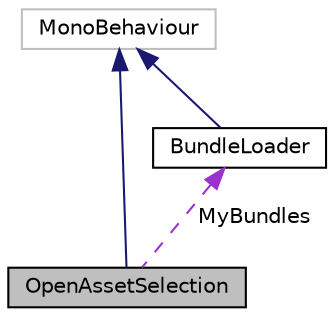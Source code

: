 digraph "OpenAssetSelection"
{
  edge [fontname="Helvetica",fontsize="10",labelfontname="Helvetica",labelfontsize="10"];
  node [fontname="Helvetica",fontsize="10",shape=record];
  Node2 [label="OpenAssetSelection",height=0.2,width=0.4,color="black", fillcolor="grey75", style="filled", fontcolor="black"];
  Node3 -> Node2 [dir="back",color="midnightblue",fontsize="10",style="solid",fontname="Helvetica"];
  Node3 [label="MonoBehaviour",height=0.2,width=0.4,color="grey75", fillcolor="white", style="filled"];
  Node4 -> Node2 [dir="back",color="darkorchid3",fontsize="10",style="dashed",label=" MyBundles" ,fontname="Helvetica"];
  Node4 [label="BundleLoader",height=0.2,width=0.4,color="black", fillcolor="white", style="filled",URL="$class_bundle_loader.html",tooltip="Load available bundles "];
  Node3 -> Node4 [dir="back",color="midnightblue",fontsize="10",style="solid",fontname="Helvetica"];
}
